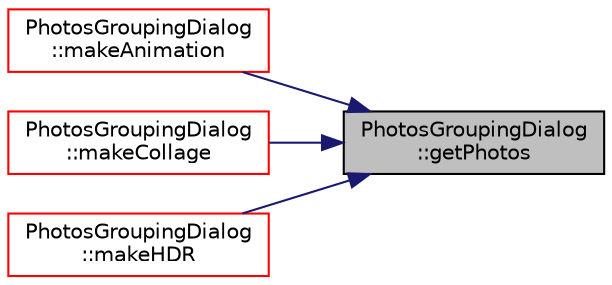 digraph "PhotosGroupingDialog::getPhotos"
{
 // LATEX_PDF_SIZE
  edge [fontname="Helvetica",fontsize="10",labelfontname="Helvetica",labelfontsize="10"];
  node [fontname="Helvetica",fontsize="10",shape=record];
  rankdir="RL";
  Node1 [label="PhotosGroupingDialog\l::getPhotos",height=0.2,width=0.4,color="black", fillcolor="grey75", style="filled", fontcolor="black",tooltip=" "];
  Node1 -> Node2 [dir="back",color="midnightblue",fontsize="10",style="solid",fontname="Helvetica"];
  Node2 [label="PhotosGroupingDialog\l::makeAnimation",height=0.2,width=0.4,color="red", fillcolor="white", style="filled",URL="$class_photos_grouping_dialog.html#aa5e0f110c4ecd0223531c8f8e447281e",tooltip=" "];
  Node1 -> Node5 [dir="back",color="midnightblue",fontsize="10",style="solid",fontname="Helvetica"];
  Node5 [label="PhotosGroupingDialog\l::makeCollage",height=0.2,width=0.4,color="red", fillcolor="white", style="filled",URL="$class_photos_grouping_dialog.html#af6b9b5bf838e92f74c539d4972cabc38",tooltip=" "];
  Node1 -> Node6 [dir="back",color="midnightblue",fontsize="10",style="solid",fontname="Helvetica"];
  Node6 [label="PhotosGroupingDialog\l::makeHDR",height=0.2,width=0.4,color="red", fillcolor="white", style="filled",URL="$class_photos_grouping_dialog.html#a666247f1bcbc7b0653544e88af649703",tooltip=" "];
}
